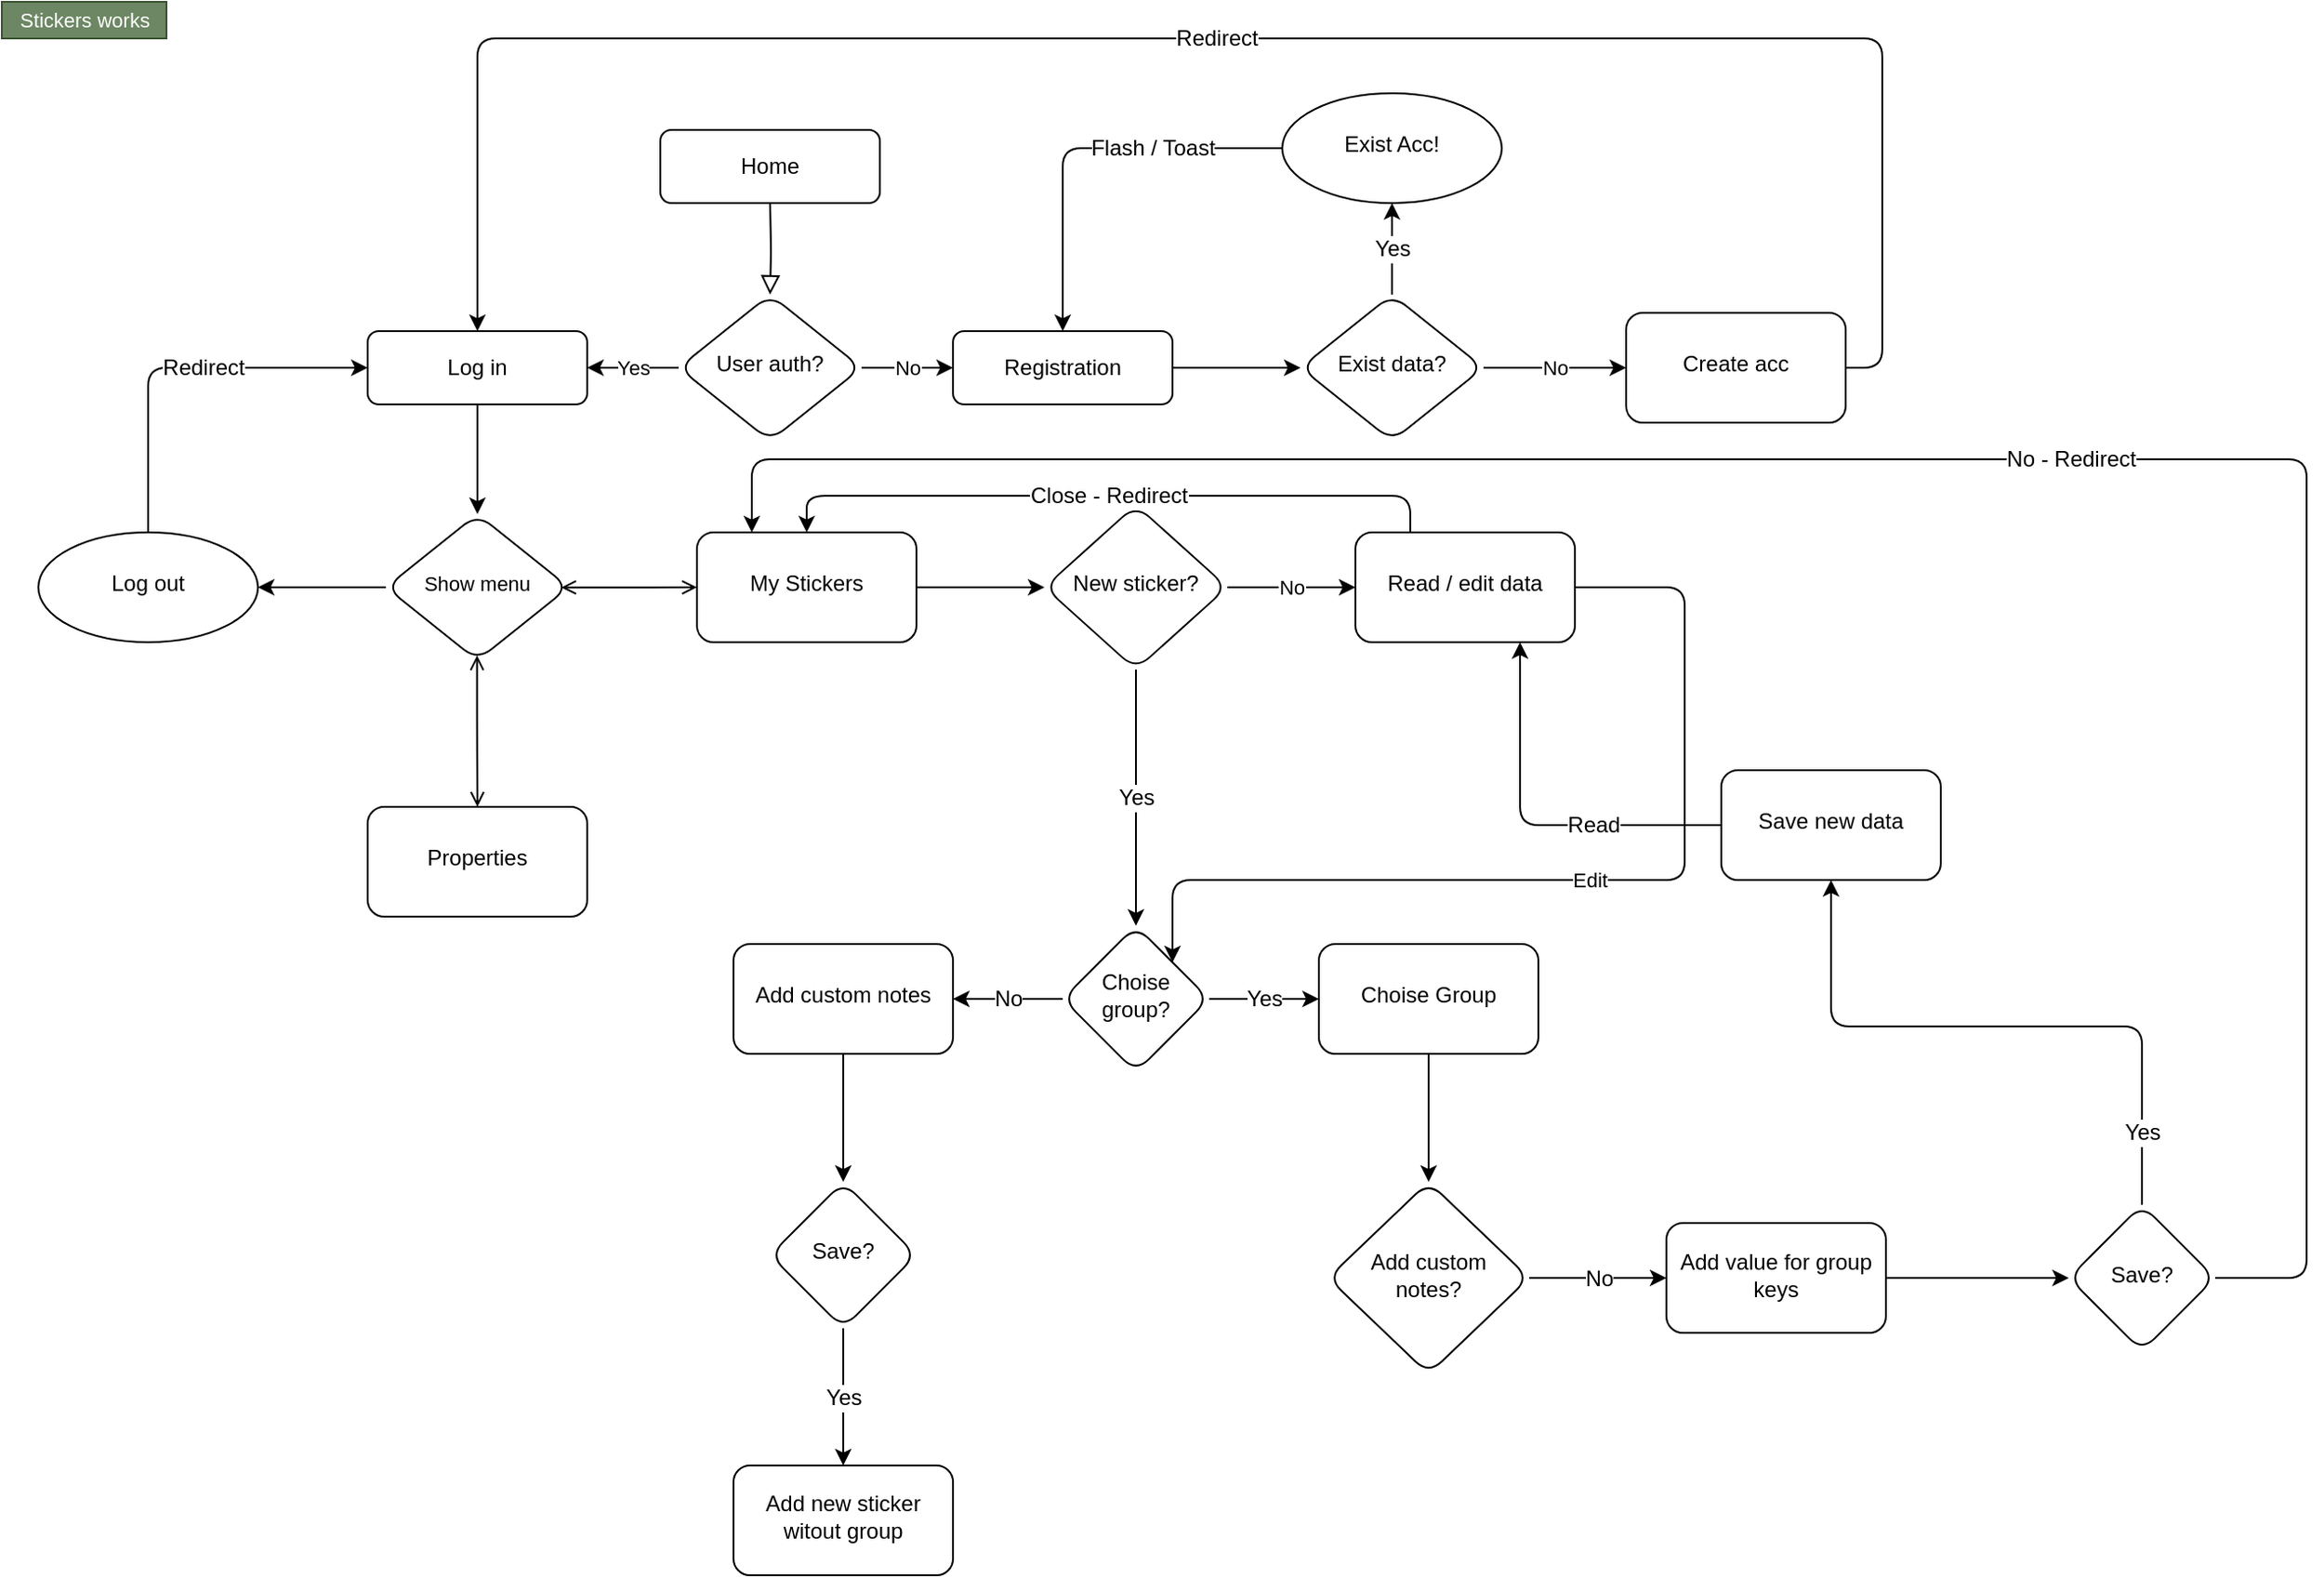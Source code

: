 <mxfile version="16.5.2" type="github" pages="2">
  <diagram id="C5RBs43oDa-KdzZeNtuy" name="Stickers works">
    <mxGraphModel dx="2340" dy="995" grid="1" gridSize="10" guides="1" tooltips="1" connect="1" arrows="1" fold="1" page="0" pageScale="1" pageWidth="827" pageHeight="1169" background="none" math="0" shadow="0">
      <root>
        <mxCell id="WIyWlLk6GJQsqaUBKTNV-0" />
        <mxCell id="WIyWlLk6GJQsqaUBKTNV-1" parent="WIyWlLk6GJQsqaUBKTNV-0" />
        <mxCell id="WIyWlLk6GJQsqaUBKTNV-2" value="" style="rounded=1;html=1;jettySize=auto;orthogonalLoop=1;fontSize=11;endArrow=block;endFill=0;endSize=8;strokeWidth=1;shadow=0;labelBackgroundColor=none;edgeStyle=orthogonalEdgeStyle;" parent="WIyWlLk6GJQsqaUBKTNV-1" target="WIyWlLk6GJQsqaUBKTNV-6" edge="1">
          <mxGeometry relative="1" as="geometry">
            <mxPoint x="420" y="110" as="sourcePoint" />
          </mxGeometry>
        </mxCell>
        <mxCell id="WIyWlLk6GJQsqaUBKTNV-3" value="Home" style="rounded=1;whiteSpace=wrap;html=1;fontSize=12;glass=0;strokeWidth=1;shadow=0;" parent="WIyWlLk6GJQsqaUBKTNV-1" vertex="1">
          <mxGeometry x="360" y="70" width="120" height="40" as="geometry" />
        </mxCell>
        <mxCell id="XIRnP4KIkjxSlbMDe-v6-107" value="No" style="edgeStyle=orthogonalEdgeStyle;rounded=1;orthogonalLoop=1;jettySize=auto;html=1;exitX=1;exitY=0.5;exitDx=0;exitDy=0;entryX=0;entryY=0.5;entryDx=0;entryDy=0;" edge="1" parent="WIyWlLk6GJQsqaUBKTNV-1" source="WIyWlLk6GJQsqaUBKTNV-6" target="WIyWlLk6GJQsqaUBKTNV-7">
          <mxGeometry relative="1" as="geometry" />
        </mxCell>
        <mxCell id="XIRnP4KIkjxSlbMDe-v6-108" value="Yes" style="edgeStyle=orthogonalEdgeStyle;rounded=1;orthogonalLoop=1;jettySize=auto;html=1;exitX=0;exitY=0.5;exitDx=0;exitDy=0;entryX=1;entryY=0.5;entryDx=0;entryDy=0;" edge="1" parent="WIyWlLk6GJQsqaUBKTNV-1" source="WIyWlLk6GJQsqaUBKTNV-6" target="WIyWlLk6GJQsqaUBKTNV-11">
          <mxGeometry relative="1" as="geometry" />
        </mxCell>
        <mxCell id="WIyWlLk6GJQsqaUBKTNV-6" value="User auth?" style="rhombus;whiteSpace=wrap;html=1;shadow=0;fontFamily=Helvetica;fontSize=12;align=center;strokeWidth=1;spacing=6;spacingTop=-4;rounded=1;" parent="WIyWlLk6GJQsqaUBKTNV-1" vertex="1">
          <mxGeometry x="370" y="160" width="100" height="80" as="geometry" />
        </mxCell>
        <mxCell id="0s3vY2IXoYLYO0bVyIjp-5" value="" style="edgeStyle=orthogonalEdgeStyle;rounded=1;orthogonalLoop=1;jettySize=auto;html=1;" parent="WIyWlLk6GJQsqaUBKTNV-1" source="WIyWlLk6GJQsqaUBKTNV-7" target="0s3vY2IXoYLYO0bVyIjp-4" edge="1">
          <mxGeometry relative="1" as="geometry" />
        </mxCell>
        <mxCell id="WIyWlLk6GJQsqaUBKTNV-7" value="Registration" style="rounded=1;whiteSpace=wrap;html=1;fontSize=12;glass=0;strokeWidth=1;shadow=0;" parent="WIyWlLk6GJQsqaUBKTNV-1" vertex="1">
          <mxGeometry x="520" y="180" width="120" height="40" as="geometry" />
        </mxCell>
        <mxCell id="0s3vY2IXoYLYO0bVyIjp-14" value="" style="edgeStyle=orthogonalEdgeStyle;rounded=1;orthogonalLoop=1;jettySize=auto;html=1;entryX=0.5;entryY=0;entryDx=0;entryDy=0;" parent="WIyWlLk6GJQsqaUBKTNV-1" source="WIyWlLk6GJQsqaUBKTNV-11" target="0s3vY2IXoYLYO0bVyIjp-17" edge="1">
          <mxGeometry relative="1" as="geometry">
            <mxPoint x="260" y="280" as="targetPoint" />
            <Array as="points">
              <mxPoint x="260" y="250" />
              <mxPoint x="260" y="250" />
            </Array>
          </mxGeometry>
        </mxCell>
        <mxCell id="WIyWlLk6GJQsqaUBKTNV-11" value="Log in" style="rounded=1;whiteSpace=wrap;html=1;fontSize=12;glass=0;strokeWidth=1;shadow=0;" parent="WIyWlLk6GJQsqaUBKTNV-1" vertex="1">
          <mxGeometry x="200" y="180" width="120" height="40" as="geometry" />
        </mxCell>
        <mxCell id="XIRnP4KIkjxSlbMDe-v6-104" value="No" style="edgeStyle=orthogonalEdgeStyle;rounded=1;orthogonalLoop=1;jettySize=auto;html=1;" edge="1" parent="WIyWlLk6GJQsqaUBKTNV-1" source="0s3vY2IXoYLYO0bVyIjp-4" target="XIRnP4KIkjxSlbMDe-v6-103">
          <mxGeometry relative="1" as="geometry" />
        </mxCell>
        <mxCell id="98nd934uPL1Uci8gpfVL-17" value="Yes" style="edgeStyle=orthogonalEdgeStyle;rounded=1;orthogonalLoop=1;jettySize=auto;html=1;fontSize=12;startArrow=none;startFill=0;endArrow=classic;endFill=1;" edge="1" parent="WIyWlLk6GJQsqaUBKTNV-1" source="0s3vY2IXoYLYO0bVyIjp-4" target="98nd934uPL1Uci8gpfVL-16">
          <mxGeometry relative="1" as="geometry" />
        </mxCell>
        <mxCell id="0s3vY2IXoYLYO0bVyIjp-4" value="Exist data?" style="rhombus;whiteSpace=wrap;html=1;shadow=0;fontFamily=Helvetica;fontSize=12;align=center;strokeWidth=1;spacing=6;spacingTop=-4;rounded=1;" parent="WIyWlLk6GJQsqaUBKTNV-1" vertex="1">
          <mxGeometry x="710" y="160" width="100" height="80" as="geometry" />
        </mxCell>
        <mxCell id="XIRnP4KIkjxSlbMDe-v6-113" value="" style="edgeStyle=orthogonalEdgeStyle;rounded=1;orthogonalLoop=1;jettySize=auto;html=1;startArrow=open;startFill=0;endArrow=open;endFill=0;exitX=0.958;exitY=0.501;exitDx=0;exitDy=0;exitPerimeter=0;" edge="1" parent="WIyWlLk6GJQsqaUBKTNV-1" source="0s3vY2IXoYLYO0bVyIjp-17" target="XIRnP4KIkjxSlbMDe-v6-112">
          <mxGeometry relative="1" as="geometry" />
        </mxCell>
        <mxCell id="XIRnP4KIkjxSlbMDe-v6-115" value="" style="edgeStyle=orthogonalEdgeStyle;rounded=1;orthogonalLoop=1;jettySize=auto;html=1;startArrow=open;startFill=0;endArrow=open;endFill=0;exitX=0.498;exitY=0.965;exitDx=0;exitDy=0;exitPerimeter=0;" edge="1" parent="WIyWlLk6GJQsqaUBKTNV-1" source="0s3vY2IXoYLYO0bVyIjp-17" target="XIRnP4KIkjxSlbMDe-v6-114">
          <mxGeometry relative="1" as="geometry" />
        </mxCell>
        <mxCell id="XIRnP4KIkjxSlbMDe-v6-117" value="" style="edgeStyle=orthogonalEdgeStyle;rounded=1;orthogonalLoop=1;jettySize=auto;html=1;" edge="1" parent="WIyWlLk6GJQsqaUBKTNV-1" source="0s3vY2IXoYLYO0bVyIjp-17" target="XIRnP4KIkjxSlbMDe-v6-116">
          <mxGeometry relative="1" as="geometry" />
        </mxCell>
        <mxCell id="0s3vY2IXoYLYO0bVyIjp-17" value="&lt;span style=&quot;font-size: 11px&quot;&gt;Show menu&lt;/span&gt;" style="rhombus;whiteSpace=wrap;html=1;shadow=0;fontFamily=Helvetica;fontSize=12;align=center;strokeWidth=1;spacing=6;spacingTop=-4;rounded=1;" parent="WIyWlLk6GJQsqaUBKTNV-1" vertex="1">
          <mxGeometry x="210" y="280" width="100" height="80" as="geometry" />
        </mxCell>
        <mxCell id="XIRnP4KIkjxSlbMDe-v6-110" value="&lt;font style=&quot;font-size: 12px&quot;&gt;Redirect&lt;/font&gt;" style="edgeStyle=orthogonalEdgeStyle;rounded=1;orthogonalLoop=1;jettySize=auto;html=1;exitX=1;exitY=0.5;exitDx=0;exitDy=0;entryX=0.5;entryY=0;entryDx=0;entryDy=0;" edge="1" parent="WIyWlLk6GJQsqaUBKTNV-1" source="XIRnP4KIkjxSlbMDe-v6-103" target="WIyWlLk6GJQsqaUBKTNV-11">
          <mxGeometry relative="1" as="geometry">
            <mxPoint x="240" y="180" as="targetPoint" />
            <Array as="points">
              <mxPoint x="1028" y="200" />
              <mxPoint x="1028" y="20" />
              <mxPoint x="260" y="20" />
            </Array>
          </mxGeometry>
        </mxCell>
        <mxCell id="XIRnP4KIkjxSlbMDe-v6-103" value="Create acc" style="whiteSpace=wrap;html=1;shadow=0;strokeWidth=1;spacing=6;spacingTop=-4;rounded=1;" vertex="1" parent="WIyWlLk6GJQsqaUBKTNV-1">
          <mxGeometry x="888" y="170" width="120" height="60" as="geometry" />
        </mxCell>
        <mxCell id="XIRnP4KIkjxSlbMDe-v6-119" value="" style="edgeStyle=orthogonalEdgeStyle;rounded=1;orthogonalLoop=1;jettySize=auto;html=1;" edge="1" parent="WIyWlLk6GJQsqaUBKTNV-1" source="XIRnP4KIkjxSlbMDe-v6-112" target="XIRnP4KIkjxSlbMDe-v6-118">
          <mxGeometry relative="1" as="geometry" />
        </mxCell>
        <mxCell id="XIRnP4KIkjxSlbMDe-v6-112" value="My Stickers" style="whiteSpace=wrap;html=1;shadow=0;strokeWidth=1;spacing=6;spacingTop=-4;rounded=1;" vertex="1" parent="WIyWlLk6GJQsqaUBKTNV-1">
          <mxGeometry x="380" y="290" width="120" height="60" as="geometry" />
        </mxCell>
        <mxCell id="XIRnP4KIkjxSlbMDe-v6-114" value="Properties" style="whiteSpace=wrap;html=1;shadow=0;strokeWidth=1;spacing=6;spacingTop=-4;rounded=1;" vertex="1" parent="WIyWlLk6GJQsqaUBKTNV-1">
          <mxGeometry x="200" y="440" width="120" height="60" as="geometry" />
        </mxCell>
        <mxCell id="98nd934uPL1Uci8gpfVL-3" value="Redirect" style="edgeStyle=orthogonalEdgeStyle;rounded=1;orthogonalLoop=1;jettySize=auto;html=1;exitX=0.5;exitY=0;exitDx=0;exitDy=0;entryX=0;entryY=0.5;entryDx=0;entryDy=0;fontSize=12;startArrow=none;startFill=0;endArrow=classic;endFill=1;" edge="1" parent="WIyWlLk6GJQsqaUBKTNV-1" source="XIRnP4KIkjxSlbMDe-v6-116" target="WIyWlLk6GJQsqaUBKTNV-11">
          <mxGeometry x="0.143" relative="1" as="geometry">
            <mxPoint as="offset" />
          </mxGeometry>
        </mxCell>
        <mxCell id="XIRnP4KIkjxSlbMDe-v6-116" value="Log out" style="ellipse;whiteSpace=wrap;html=1;shadow=0;strokeWidth=1;spacing=6;spacingTop=-4;rounded=1;" vertex="1" parent="WIyWlLk6GJQsqaUBKTNV-1">
          <mxGeometry x="20" y="290" width="120" height="60" as="geometry" />
        </mxCell>
        <mxCell id="XIRnP4KIkjxSlbMDe-v6-123" value="No" style="edgeStyle=orthogonalEdgeStyle;rounded=1;orthogonalLoop=1;jettySize=auto;html=1;fontSize=11;" edge="1" parent="WIyWlLk6GJQsqaUBKTNV-1" source="XIRnP4KIkjxSlbMDe-v6-118" target="XIRnP4KIkjxSlbMDe-v6-122">
          <mxGeometry relative="1" as="geometry" />
        </mxCell>
        <mxCell id="98nd934uPL1Uci8gpfVL-11" value="Yes" style="edgeStyle=orthogonalEdgeStyle;rounded=1;orthogonalLoop=1;jettySize=auto;html=1;fontSize=12;startArrow=none;startFill=0;endArrow=classic;endFill=1;" edge="1" parent="WIyWlLk6GJQsqaUBKTNV-1" source="XIRnP4KIkjxSlbMDe-v6-118" target="98nd934uPL1Uci8gpfVL-10">
          <mxGeometry relative="1" as="geometry" />
        </mxCell>
        <mxCell id="XIRnP4KIkjxSlbMDe-v6-118" value="&lt;font style=&quot;font-size: 12px&quot;&gt;New sticker?&lt;/font&gt;" style="rhombus;whiteSpace=wrap;html=1;shadow=0;strokeWidth=1;spacing=6;spacingTop=-4;rounded=1;" vertex="1" parent="WIyWlLk6GJQsqaUBKTNV-1">
          <mxGeometry x="570" y="275" width="100" height="90" as="geometry" />
        </mxCell>
        <mxCell id="XIRnP4KIkjxSlbMDe-v6-125" value="Edit" style="edgeStyle=orthogonalEdgeStyle;rounded=1;orthogonalLoop=1;jettySize=auto;html=1;fontSize=11;entryX=1;entryY=0;entryDx=0;entryDy=0;exitX=1;exitY=0.5;exitDx=0;exitDy=0;" edge="1" parent="WIyWlLk6GJQsqaUBKTNV-1" source="XIRnP4KIkjxSlbMDe-v6-122" target="98nd934uPL1Uci8gpfVL-10">
          <mxGeometry relative="1" as="geometry">
            <Array as="points">
              <mxPoint x="920" y="320" />
              <mxPoint x="920" y="480" />
              <mxPoint x="640" y="480" />
            </Array>
          </mxGeometry>
        </mxCell>
        <mxCell id="98nd934uPL1Uci8gpfVL-15" value="Close - Redirect" style="edgeStyle=orthogonalEdgeStyle;rounded=1;orthogonalLoop=1;jettySize=auto;html=1;exitX=0.25;exitY=0;exitDx=0;exitDy=0;entryX=0.5;entryY=0;entryDx=0;entryDy=0;fontSize=12;startArrow=none;startFill=0;endArrow=classic;endFill=1;" edge="1" parent="WIyWlLk6GJQsqaUBKTNV-1" source="XIRnP4KIkjxSlbMDe-v6-122" target="XIRnP4KIkjxSlbMDe-v6-112">
          <mxGeometry relative="1" as="geometry">
            <Array as="points">
              <mxPoint x="770" y="270" />
              <mxPoint x="440" y="270" />
            </Array>
          </mxGeometry>
        </mxCell>
        <mxCell id="XIRnP4KIkjxSlbMDe-v6-122" value="Read / edit data" style="whiteSpace=wrap;html=1;shadow=0;strokeWidth=1;spacing=6;spacingTop=-4;rounded=1;" vertex="1" parent="WIyWlLk6GJQsqaUBKTNV-1">
          <mxGeometry x="740" y="290" width="120" height="60" as="geometry" />
        </mxCell>
        <mxCell id="98nd934uPL1Uci8gpfVL-1" value="Read" style="edgeStyle=orthogonalEdgeStyle;rounded=1;orthogonalLoop=1;jettySize=auto;html=1;exitX=0;exitY=0.5;exitDx=0;exitDy=0;entryX=0.75;entryY=1;entryDx=0;entryDy=0;fontSize=12;" edge="1" parent="WIyWlLk6GJQsqaUBKTNV-1" source="XIRnP4KIkjxSlbMDe-v6-128" target="XIRnP4KIkjxSlbMDe-v6-122">
          <mxGeometry x="-0.333" relative="1" as="geometry">
            <mxPoint as="offset" />
          </mxGeometry>
        </mxCell>
        <mxCell id="XIRnP4KIkjxSlbMDe-v6-128" value="Save new data" style="whiteSpace=wrap;html=1;shadow=0;strokeWidth=1;spacing=6;spacingTop=-4;rounded=1;" vertex="1" parent="WIyWlLk6GJQsqaUBKTNV-1">
          <mxGeometry x="940" y="420" width="120" height="60" as="geometry" />
        </mxCell>
        <mxCell id="cPAFK484y0xrTvQNjb0s-0" value="Stickers works" style="text;html=1;align=center;verticalAlign=middle;resizable=0;points=[];autosize=1;strokeColor=#3A5431;fillColor=#6d8764;fontSize=11;fontColor=#ffffff;" vertex="1" parent="WIyWlLk6GJQsqaUBKTNV-1">
          <mxGeometry width="90" height="20" as="geometry" />
        </mxCell>
        <mxCell id="98nd934uPL1Uci8gpfVL-20" value="No" style="edgeStyle=orthogonalEdgeStyle;rounded=1;orthogonalLoop=1;jettySize=auto;html=1;fontSize=12;startArrow=none;startFill=0;endArrow=classic;endFill=1;" edge="1" parent="WIyWlLk6GJQsqaUBKTNV-1" source="98nd934uPL1Uci8gpfVL-10" target="98nd934uPL1Uci8gpfVL-19">
          <mxGeometry relative="1" as="geometry" />
        </mxCell>
        <mxCell id="98nd934uPL1Uci8gpfVL-27" value="Yes" style="edgeStyle=orthogonalEdgeStyle;rounded=1;orthogonalLoop=1;jettySize=auto;html=1;fontSize=12;startArrow=none;startFill=0;endArrow=classic;endFill=1;" edge="1" parent="WIyWlLk6GJQsqaUBKTNV-1" source="98nd934uPL1Uci8gpfVL-10" target="98nd934uPL1Uci8gpfVL-26">
          <mxGeometry relative="1" as="geometry" />
        </mxCell>
        <mxCell id="98nd934uPL1Uci8gpfVL-10" value="Choise group?" style="rhombus;whiteSpace=wrap;html=1;shadow=0;strokeWidth=1;spacing=6;spacingTop=-4;rounded=1;" vertex="1" parent="WIyWlLk6GJQsqaUBKTNV-1">
          <mxGeometry x="580" y="505" width="80" height="80" as="geometry" />
        </mxCell>
        <mxCell id="98nd934uPL1Uci8gpfVL-18" value="Flash / Toast" style="edgeStyle=orthogonalEdgeStyle;rounded=1;orthogonalLoop=1;jettySize=auto;html=1;exitX=0;exitY=0.5;exitDx=0;exitDy=0;entryX=0.5;entryY=0;entryDx=0;entryDy=0;fontSize=12;startArrow=none;startFill=0;endArrow=classic;endFill=1;" edge="1" parent="WIyWlLk6GJQsqaUBKTNV-1" source="98nd934uPL1Uci8gpfVL-16" target="WIyWlLk6GJQsqaUBKTNV-7">
          <mxGeometry x="-0.363" relative="1" as="geometry">
            <mxPoint x="-1" as="offset" />
          </mxGeometry>
        </mxCell>
        <mxCell id="98nd934uPL1Uci8gpfVL-16" value="&lt;span&gt;Exist Acc!&lt;/span&gt;" style="ellipse;whiteSpace=wrap;html=1;shadow=0;strokeWidth=1;spacing=6;spacingTop=-4;rounded=1;" vertex="1" parent="WIyWlLk6GJQsqaUBKTNV-1">
          <mxGeometry x="700" y="50" width="120" height="60" as="geometry" />
        </mxCell>
        <mxCell id="98nd934uPL1Uci8gpfVL-22" value="" style="edgeStyle=orthogonalEdgeStyle;rounded=1;orthogonalLoop=1;jettySize=auto;html=1;fontSize=12;startArrow=none;startFill=0;endArrow=classic;endFill=1;" edge="1" parent="WIyWlLk6GJQsqaUBKTNV-1" source="98nd934uPL1Uci8gpfVL-19" target="98nd934uPL1Uci8gpfVL-21">
          <mxGeometry relative="1" as="geometry" />
        </mxCell>
        <mxCell id="98nd934uPL1Uci8gpfVL-19" value="Add custom notes" style="whiteSpace=wrap;html=1;shadow=0;strokeWidth=1;spacing=6;spacingTop=-4;rounded=1;" vertex="1" parent="WIyWlLk6GJQsqaUBKTNV-1">
          <mxGeometry x="400" y="515" width="120" height="60" as="geometry" />
        </mxCell>
        <mxCell id="98nd934uPL1Uci8gpfVL-25" value="Yes" style="edgeStyle=orthogonalEdgeStyle;rounded=1;orthogonalLoop=1;jettySize=auto;html=1;fontSize=12;startArrow=none;startFill=0;endArrow=classic;endFill=1;" edge="1" parent="WIyWlLk6GJQsqaUBKTNV-1" source="98nd934uPL1Uci8gpfVL-21" target="98nd934uPL1Uci8gpfVL-24">
          <mxGeometry relative="1" as="geometry" />
        </mxCell>
        <mxCell id="98nd934uPL1Uci8gpfVL-21" value="Save?" style="rhombus;whiteSpace=wrap;html=1;shadow=0;strokeWidth=1;spacing=6;spacingTop=-4;rounded=1;" vertex="1" parent="WIyWlLk6GJQsqaUBKTNV-1">
          <mxGeometry x="420" y="645" width="80" height="80" as="geometry" />
        </mxCell>
        <mxCell id="98nd934uPL1Uci8gpfVL-24" value="Add new sticker witout group" style="whiteSpace=wrap;html=1;shadow=0;strokeWidth=1;spacing=6;spacingTop=-4;rounded=1;" vertex="1" parent="WIyWlLk6GJQsqaUBKTNV-1">
          <mxGeometry x="400" y="800" width="120" height="60" as="geometry" />
        </mxCell>
        <mxCell id="98nd934uPL1Uci8gpfVL-31" value="" style="edgeStyle=orthogonalEdgeStyle;rounded=1;orthogonalLoop=1;jettySize=auto;html=1;fontSize=12;startArrow=none;startFill=0;endArrow=classic;endFill=1;" edge="1" parent="WIyWlLk6GJQsqaUBKTNV-1" source="98nd934uPL1Uci8gpfVL-26" target="98nd934uPL1Uci8gpfVL-30">
          <mxGeometry relative="1" as="geometry" />
        </mxCell>
        <mxCell id="98nd934uPL1Uci8gpfVL-26" value="Choise Group" style="whiteSpace=wrap;html=1;shadow=0;strokeWidth=1;spacing=6;spacingTop=-4;rounded=1;" vertex="1" parent="WIyWlLk6GJQsqaUBKTNV-1">
          <mxGeometry x="720" y="515" width="120" height="60" as="geometry" />
        </mxCell>
        <mxCell id="98nd934uPL1Uci8gpfVL-33" value="No" style="edgeStyle=orthogonalEdgeStyle;rounded=1;orthogonalLoop=1;jettySize=auto;html=1;fontSize=12;startArrow=none;startFill=0;endArrow=classic;endFill=1;" edge="1" parent="WIyWlLk6GJQsqaUBKTNV-1" source="98nd934uPL1Uci8gpfVL-30" target="98nd934uPL1Uci8gpfVL-32">
          <mxGeometry relative="1" as="geometry" />
        </mxCell>
        <mxCell id="98nd934uPL1Uci8gpfVL-30" value="Add custom notes?" style="rhombus;whiteSpace=wrap;html=1;shadow=0;strokeWidth=1;spacing=6;spacingTop=-4;rounded=1;" vertex="1" parent="WIyWlLk6GJQsqaUBKTNV-1">
          <mxGeometry x="725" y="645" width="110" height="105" as="geometry" />
        </mxCell>
        <mxCell id="98nd934uPL1Uci8gpfVL-35" value="" style="edgeStyle=orthogonalEdgeStyle;rounded=1;orthogonalLoop=1;jettySize=auto;html=1;fontSize=12;startArrow=none;startFill=0;endArrow=classic;endFill=1;" edge="1" parent="WIyWlLk6GJQsqaUBKTNV-1" source="98nd934uPL1Uci8gpfVL-32" target="98nd934uPL1Uci8gpfVL-34">
          <mxGeometry relative="1" as="geometry" />
        </mxCell>
        <mxCell id="98nd934uPL1Uci8gpfVL-32" value="Add value for group keys" style="whiteSpace=wrap;html=1;shadow=0;strokeWidth=1;spacing=6;spacingTop=-4;rounded=1;" vertex="1" parent="WIyWlLk6GJQsqaUBKTNV-1">
          <mxGeometry x="910" y="667.5" width="120" height="60" as="geometry" />
        </mxCell>
        <mxCell id="98nd934uPL1Uci8gpfVL-36" value="Yes" style="edgeStyle=orthogonalEdgeStyle;rounded=1;orthogonalLoop=1;jettySize=auto;html=1;exitX=0.5;exitY=0;exitDx=0;exitDy=0;entryX=0.5;entryY=1;entryDx=0;entryDy=0;fontSize=12;startArrow=none;startFill=0;endArrow=classic;endFill=1;" edge="1" parent="WIyWlLk6GJQsqaUBKTNV-1" source="98nd934uPL1Uci8gpfVL-34" target="XIRnP4KIkjxSlbMDe-v6-128">
          <mxGeometry x="-0.771" relative="1" as="geometry">
            <Array as="points">
              <mxPoint x="1170" y="560" />
              <mxPoint x="1000" y="560" />
            </Array>
            <mxPoint as="offset" />
          </mxGeometry>
        </mxCell>
        <mxCell id="98nd934uPL1Uci8gpfVL-37" value="No - Redirect" style="edgeStyle=orthogonalEdgeStyle;rounded=1;orthogonalLoop=1;jettySize=auto;html=1;exitX=1;exitY=0.5;exitDx=0;exitDy=0;entryX=0.25;entryY=0;entryDx=0;entryDy=0;fontSize=12;startArrow=none;startFill=0;endArrow=classic;endFill=1;" edge="1" parent="WIyWlLk6GJQsqaUBKTNV-1" source="98nd934uPL1Uci8gpfVL-34" target="XIRnP4KIkjxSlbMDe-v6-112">
          <mxGeometry x="-0.096" relative="1" as="geometry">
            <Array as="points">
              <mxPoint x="1260" y="697" />
              <mxPoint x="1260" y="250" />
              <mxPoint x="410" y="250" />
            </Array>
            <mxPoint as="offset" />
          </mxGeometry>
        </mxCell>
        <mxCell id="98nd934uPL1Uci8gpfVL-34" value="Save?" style="rhombus;whiteSpace=wrap;html=1;shadow=0;strokeWidth=1;spacing=6;spacingTop=-4;rounded=1;" vertex="1" parent="WIyWlLk6GJQsqaUBKTNV-1">
          <mxGeometry x="1130" y="657.5" width="80" height="80" as="geometry" />
        </mxCell>
      </root>
    </mxGraphModel>
  </diagram>
  <diagram id="uRzU7flRuuqk0dEhSkKG" name="Database details">
    <mxGraphModel dx="218" dy="796" grid="1" gridSize="10" guides="1" tooltips="1" connect="1" arrows="1" fold="1" page="1" pageScale="1" pageWidth="827" pageHeight="1169" math="0" shadow="0">
      <root>
        <mxCell id="zhI0IFdriHLYZrskyVZN-0" />
        <mxCell id="zhI0IFdriHLYZrskyVZN-1" parent="zhI0IFdriHLYZrskyVZN-0" />
        <mxCell id="bBvAXZB1OkNVMyHjyme--0" style="edgeStyle=orthogonalEdgeStyle;rounded=1;orthogonalLoop=1;jettySize=auto;html=1;exitX=1;exitY=0.5;exitDx=0;exitDy=0;entryX=0;entryY=0.5;entryDx=0;entryDy=0;" edge="1" parent="zhI0IFdriHLYZrskyVZN-1" source="bBvAXZB1OkNVMyHjyme--3" target="bBvAXZB1OkNVMyHjyme--46">
          <mxGeometry relative="1" as="geometry">
            <Array as="points">
              <mxPoint x="1920" y="405" />
              <mxPoint x="1920" y="275" />
            </Array>
          </mxGeometry>
        </mxCell>
        <mxCell id="bBvAXZB1OkNVMyHjyme--1" style="edgeStyle=orthogonalEdgeStyle;rounded=1;orthogonalLoop=1;jettySize=auto;html=1;exitX=0.5;exitY=0;exitDx=0;exitDy=0;entryX=0;entryY=0;entryDx=0;entryDy=0;" edge="1" parent="zhI0IFdriHLYZrskyVZN-1" source="bBvAXZB1OkNVMyHjyme--2" target="bBvAXZB1OkNVMyHjyme--57">
          <mxGeometry relative="1" as="geometry">
            <Array as="points">
              <mxPoint x="1760" y="80" />
            </Array>
          </mxGeometry>
        </mxCell>
        <object label="User model" password="string" email="string" username="string" date="date" sysname="string" admin="bool" resetToken="string" resetTokenExp="Date" id="bBvAXZB1OkNVMyHjyme--2">
          <mxCell style="shape=table;startSize=70;container=1;collapsible=1;childLayout=tableLayout;fixedRows=1;rowLines=0;fontStyle=1;align=center;resizeLast=1;fillColor=#0050ef;fontColor=#ffffff;strokeColor=#001DBC;gradientColor=none;swimlaneFillColor=default;rounded=1;" vertex="1" parent="zhI0IFdriHLYZrskyVZN-1">
            <mxGeometry x="1680" y="320" width="160" height="340" as="geometry">
              <mxRectangle x="1680" y="40" width="100" height="30" as="alternateBounds" />
            </mxGeometry>
          </mxCell>
        </object>
        <mxCell id="bBvAXZB1OkNVMyHjyme--3" value="" style="shape=tableRow;horizontal=0;startSize=0;swimlaneHead=0;swimlaneBody=0;fillColor=none;collapsible=0;dropTarget=0;points=[[0,0.5],[1,0.5]];portConstraint=eastwest;top=0;left=0;right=0;bottom=1;rounded=1;" vertex="1" parent="bBvAXZB1OkNVMyHjyme--2">
          <mxGeometry y="70" width="160" height="30" as="geometry" />
        </mxCell>
        <mxCell id="bBvAXZB1OkNVMyHjyme--4" value="_id" style="shape=partialRectangle;connectable=0;fillColor=none;top=0;left=0;bottom=0;right=0;fontStyle=1;overflow=hidden;rounded=1;" vertex="1" parent="bBvAXZB1OkNVMyHjyme--3">
          <mxGeometry width="30" height="30" as="geometry">
            <mxRectangle width="30" height="30" as="alternateBounds" />
          </mxGeometry>
        </mxCell>
        <mxCell id="bBvAXZB1OkNVMyHjyme--5" value="UniqueID" style="shape=partialRectangle;connectable=0;fillColor=none;top=0;left=0;bottom=0;right=0;align=left;spacingLeft=6;fontStyle=5;overflow=hidden;rounded=1;" vertex="1" parent="bBvAXZB1OkNVMyHjyme--3">
          <mxGeometry x="30" width="130" height="30" as="geometry">
            <mxRectangle width="130" height="30" as="alternateBounds" />
          </mxGeometry>
        </mxCell>
        <mxCell id="bBvAXZB1OkNVMyHjyme--6" value="" style="shape=tableRow;horizontal=0;startSize=0;swimlaneHead=0;swimlaneBody=0;fillColor=none;collapsible=0;dropTarget=0;points=[[0,0.5],[1,0.5]];portConstraint=eastwest;top=0;left=0;right=0;bottom=0;rounded=1;" vertex="1" parent="bBvAXZB1OkNVMyHjyme--2">
          <mxGeometry y="100" width="160" height="30" as="geometry" />
        </mxCell>
        <mxCell id="bBvAXZB1OkNVMyHjyme--7" value="" style="shape=partialRectangle;connectable=0;fillColor=none;top=0;left=0;bottom=0;right=0;editable=1;overflow=hidden;rounded=1;" vertex="1" parent="bBvAXZB1OkNVMyHjyme--6">
          <mxGeometry width="30" height="30" as="geometry">
            <mxRectangle width="30" height="30" as="alternateBounds" />
          </mxGeometry>
        </mxCell>
        <mxCell id="bBvAXZB1OkNVMyHjyme--8" value="username" style="shape=partialRectangle;connectable=0;fillColor=none;top=0;left=0;bottom=0;right=0;align=left;spacingLeft=6;overflow=hidden;rounded=1;" vertex="1" parent="bBvAXZB1OkNVMyHjyme--6">
          <mxGeometry x="30" width="130" height="30" as="geometry">
            <mxRectangle width="130" height="30" as="alternateBounds" />
          </mxGeometry>
        </mxCell>
        <mxCell id="bBvAXZB1OkNVMyHjyme--9" value="" style="shape=tableRow;horizontal=0;startSize=0;swimlaneHead=0;swimlaneBody=0;fillColor=none;collapsible=0;dropTarget=0;points=[[0,0.5],[1,0.5]];portConstraint=eastwest;top=0;left=0;right=0;bottom=0;rounded=1;" vertex="1" parent="bBvAXZB1OkNVMyHjyme--2">
          <mxGeometry y="130" width="160" height="30" as="geometry" />
        </mxCell>
        <mxCell id="bBvAXZB1OkNVMyHjyme--10" value="" style="shape=partialRectangle;connectable=0;fillColor=none;top=0;left=0;bottom=0;right=0;editable=1;overflow=hidden;rounded=1;" vertex="1" parent="bBvAXZB1OkNVMyHjyme--9">
          <mxGeometry width="30" height="30" as="geometry">
            <mxRectangle width="30" height="30" as="alternateBounds" />
          </mxGeometry>
        </mxCell>
        <mxCell id="bBvAXZB1OkNVMyHjyme--11" value="email" style="shape=partialRectangle;connectable=0;fillColor=none;top=0;left=0;bottom=0;right=0;align=left;spacingLeft=6;overflow=hidden;rounded=1;" vertex="1" parent="bBvAXZB1OkNVMyHjyme--9">
          <mxGeometry x="30" width="130" height="30" as="geometry">
            <mxRectangle width="130" height="30" as="alternateBounds" />
          </mxGeometry>
        </mxCell>
        <mxCell id="bBvAXZB1OkNVMyHjyme--12" value="" style="shape=tableRow;horizontal=0;startSize=0;swimlaneHead=0;swimlaneBody=0;fillColor=none;collapsible=0;dropTarget=0;points=[[0,0.5],[1,0.5]];portConstraint=eastwest;top=0;left=0;right=0;bottom=0;rounded=1;" vertex="1" parent="bBvAXZB1OkNVMyHjyme--2">
          <mxGeometry y="160" width="160" height="30" as="geometry" />
        </mxCell>
        <mxCell id="bBvAXZB1OkNVMyHjyme--13" value="" style="shape=partialRectangle;connectable=0;fillColor=none;top=0;left=0;bottom=0;right=0;editable=1;overflow=hidden;rounded=1;" vertex="1" parent="bBvAXZB1OkNVMyHjyme--12">
          <mxGeometry width="30" height="30" as="geometry">
            <mxRectangle width="30" height="30" as="alternateBounds" />
          </mxGeometry>
        </mxCell>
        <mxCell id="bBvAXZB1OkNVMyHjyme--14" value="password" style="shape=partialRectangle;connectable=0;fillColor=none;top=0;left=0;bottom=0;right=0;align=left;spacingLeft=6;overflow=hidden;rounded=1;" vertex="1" parent="bBvAXZB1OkNVMyHjyme--12">
          <mxGeometry x="30" width="130" height="30" as="geometry">
            <mxRectangle width="130" height="30" as="alternateBounds" />
          </mxGeometry>
        </mxCell>
        <mxCell id="bBvAXZB1OkNVMyHjyme--15" value="" style="shape=tableRow;horizontal=0;startSize=0;swimlaneHead=0;swimlaneBody=0;fillColor=none;collapsible=0;dropTarget=0;points=[[0,0.5],[1,0.5]];portConstraint=eastwest;top=0;left=0;right=0;bottom=0;rounded=1;" vertex="1" parent="bBvAXZB1OkNVMyHjyme--2">
          <mxGeometry y="190" width="160" height="30" as="geometry" />
        </mxCell>
        <mxCell id="bBvAXZB1OkNVMyHjyme--16" value="" style="shape=partialRectangle;connectable=0;fillColor=none;top=0;left=0;bottom=0;right=0;editable=1;overflow=hidden;rounded=1;" vertex="1" parent="bBvAXZB1OkNVMyHjyme--15">
          <mxGeometry width="30" height="30" as="geometry">
            <mxRectangle width="30" height="30" as="alternateBounds" />
          </mxGeometry>
        </mxCell>
        <mxCell id="bBvAXZB1OkNVMyHjyme--17" value="admin" style="shape=partialRectangle;connectable=0;fillColor=none;top=0;left=0;bottom=0;right=0;align=left;spacingLeft=6;overflow=hidden;rounded=1;" vertex="1" parent="bBvAXZB1OkNVMyHjyme--15">
          <mxGeometry x="30" width="130" height="30" as="geometry">
            <mxRectangle width="130" height="30" as="alternateBounds" />
          </mxGeometry>
        </mxCell>
        <mxCell id="bBvAXZB1OkNVMyHjyme--18" value="" style="shape=tableRow;horizontal=0;startSize=0;swimlaneHead=0;swimlaneBody=0;fillColor=none;collapsible=0;dropTarget=0;points=[[0,0.5],[1,0.5]];portConstraint=eastwest;top=0;left=0;right=0;bottom=0;rounded=1;" vertex="1" parent="bBvAXZB1OkNVMyHjyme--2">
          <mxGeometry y="220" width="160" height="30" as="geometry" />
        </mxCell>
        <mxCell id="bBvAXZB1OkNVMyHjyme--19" value="" style="shape=partialRectangle;connectable=0;fillColor=none;top=0;left=0;bottom=0;right=0;editable=1;overflow=hidden;rounded=1;" vertex="1" parent="bBvAXZB1OkNVMyHjyme--18">
          <mxGeometry width="30" height="30" as="geometry">
            <mxRectangle width="30" height="30" as="alternateBounds" />
          </mxGeometry>
        </mxCell>
        <mxCell id="bBvAXZB1OkNVMyHjyme--20" value="sysname" style="shape=partialRectangle;connectable=0;fillColor=none;top=0;left=0;bottom=0;right=0;align=left;spacingLeft=6;overflow=hidden;rounded=1;" vertex="1" parent="bBvAXZB1OkNVMyHjyme--18">
          <mxGeometry x="30" width="130" height="30" as="geometry">
            <mxRectangle width="130" height="30" as="alternateBounds" />
          </mxGeometry>
        </mxCell>
        <mxCell id="bBvAXZB1OkNVMyHjyme--21" value="" style="shape=tableRow;horizontal=0;startSize=0;swimlaneHead=0;swimlaneBody=0;fillColor=none;collapsible=0;dropTarget=0;points=[[0,0.5],[1,0.5]];portConstraint=eastwest;top=0;left=0;right=0;bottom=0;rounded=1;" vertex="1" parent="bBvAXZB1OkNVMyHjyme--2">
          <mxGeometry y="250" width="160" height="30" as="geometry" />
        </mxCell>
        <mxCell id="bBvAXZB1OkNVMyHjyme--22" value="" style="shape=partialRectangle;connectable=0;fillColor=none;top=0;left=0;bottom=0;right=0;editable=1;overflow=hidden;rounded=1;" vertex="1" parent="bBvAXZB1OkNVMyHjyme--21">
          <mxGeometry width="30" height="30" as="geometry">
            <mxRectangle width="30" height="30" as="alternateBounds" />
          </mxGeometry>
        </mxCell>
        <mxCell id="bBvAXZB1OkNVMyHjyme--23" value="date" style="shape=partialRectangle;connectable=0;fillColor=none;top=0;left=0;bottom=0;right=0;align=left;spacingLeft=6;overflow=hidden;rounded=1;" vertex="1" parent="bBvAXZB1OkNVMyHjyme--21">
          <mxGeometry x="30" width="130" height="30" as="geometry">
            <mxRectangle width="130" height="30" as="alternateBounds" />
          </mxGeometry>
        </mxCell>
        <mxCell id="bBvAXZB1OkNVMyHjyme--24" value="" style="shape=tableRow;horizontal=0;startSize=0;swimlaneHead=0;swimlaneBody=0;fillColor=none;collapsible=0;dropTarget=0;points=[[0,0.5],[1,0.5]];portConstraint=eastwest;top=0;left=0;right=0;bottom=0;rounded=1;" vertex="1" parent="bBvAXZB1OkNVMyHjyme--2">
          <mxGeometry y="280" width="160" height="30" as="geometry" />
        </mxCell>
        <mxCell id="bBvAXZB1OkNVMyHjyme--25" value="" style="shape=partialRectangle;connectable=0;fillColor=none;top=0;left=0;bottom=0;right=0;editable=1;overflow=hidden;rounded=1;" vertex="1" parent="bBvAXZB1OkNVMyHjyme--24">
          <mxGeometry width="30" height="30" as="geometry">
            <mxRectangle width="30" height="30" as="alternateBounds" />
          </mxGeometry>
        </mxCell>
        <mxCell id="bBvAXZB1OkNVMyHjyme--26" value="resetToken" style="shape=partialRectangle;connectable=0;fillColor=none;top=0;left=0;bottom=0;right=0;align=left;spacingLeft=6;overflow=hidden;rounded=1;" vertex="1" parent="bBvAXZB1OkNVMyHjyme--24">
          <mxGeometry x="30" width="130" height="30" as="geometry">
            <mxRectangle width="130" height="30" as="alternateBounds" />
          </mxGeometry>
        </mxCell>
        <mxCell id="bBvAXZB1OkNVMyHjyme--27" value="" style="shape=tableRow;horizontal=0;startSize=0;swimlaneHead=0;swimlaneBody=0;fillColor=none;collapsible=0;dropTarget=0;points=[[0,0.5],[1,0.5]];portConstraint=eastwest;top=0;left=0;right=0;bottom=0;rounded=1;" vertex="1" parent="bBvAXZB1OkNVMyHjyme--2">
          <mxGeometry y="310" width="160" height="30" as="geometry" />
        </mxCell>
        <mxCell id="bBvAXZB1OkNVMyHjyme--28" value="" style="shape=partialRectangle;connectable=0;fillColor=none;top=0;left=0;bottom=0;right=0;editable=1;overflow=hidden;rounded=1;" vertex="1" parent="bBvAXZB1OkNVMyHjyme--27">
          <mxGeometry width="30" height="30" as="geometry">
            <mxRectangle width="30" height="30" as="alternateBounds" />
          </mxGeometry>
        </mxCell>
        <mxCell id="bBvAXZB1OkNVMyHjyme--29" value="resetTokenExp" style="shape=partialRectangle;connectable=0;fillColor=none;top=0;left=0;bottom=0;right=0;align=left;spacingLeft=6;overflow=hidden;rounded=1;" vertex="1" parent="bBvAXZB1OkNVMyHjyme--27">
          <mxGeometry x="30" width="130" height="30" as="geometry">
            <mxRectangle width="130" height="30" as="alternateBounds" />
          </mxGeometry>
        </mxCell>
        <object label="Sticker model" id="bBvAXZB1OkNVMyHjyme--30">
          <mxCell style="shape=table;startSize=30;container=1;collapsible=1;childLayout=tableLayout;fixedRows=1;rowLines=0;fontStyle=1;align=center;resizeLast=1;swimlaneFillColor=default;fillColor=#f0a30a;strokeColor=#BD7000;fontColor=#000000;rounded=1;" vertex="1" parent="zhI0IFdriHLYZrskyVZN-1">
            <mxGeometry x="2280" y="80" width="160" height="210" as="geometry">
              <mxRectangle x="2080" y="80" width="100" height="30" as="alternateBounds" />
            </mxGeometry>
          </mxCell>
        </object>
        <mxCell id="bBvAXZB1OkNVMyHjyme--31" value="" style="shape=tableRow;horizontal=0;startSize=0;swimlaneHead=0;swimlaneBody=0;fillColor=none;collapsible=0;dropTarget=0;points=[[0,0.5],[1,0.5]];portConstraint=eastwest;top=0;left=0;right=0;bottom=1;rounded=1;" vertex="1" parent="bBvAXZB1OkNVMyHjyme--30">
          <mxGeometry y="30" width="160" height="30" as="geometry" />
        </mxCell>
        <mxCell id="bBvAXZB1OkNVMyHjyme--32" value="_id" style="shape=partialRectangle;connectable=0;fillColor=none;top=0;left=0;bottom=0;right=0;fontStyle=1;overflow=hidden;rounded=1;" vertex="1" parent="bBvAXZB1OkNVMyHjyme--31">
          <mxGeometry width="30" height="30" as="geometry">
            <mxRectangle width="30" height="30" as="alternateBounds" />
          </mxGeometry>
        </mxCell>
        <mxCell id="bBvAXZB1OkNVMyHjyme--33" value="UniqueID" style="shape=partialRectangle;connectable=0;fillColor=none;top=0;left=0;bottom=0;right=0;align=left;spacingLeft=6;fontStyle=5;overflow=hidden;rounded=1;" vertex="1" parent="bBvAXZB1OkNVMyHjyme--31">
          <mxGeometry x="30" width="130" height="30" as="geometry">
            <mxRectangle width="130" height="30" as="alternateBounds" />
          </mxGeometry>
        </mxCell>
        <mxCell id="bBvAXZB1OkNVMyHjyme--34" value="" style="shape=tableRow;horizontal=0;startSize=0;swimlaneHead=0;swimlaneBody=0;fillColor=none;collapsible=0;dropTarget=0;points=[[0,0.5],[1,0.5]];portConstraint=eastwest;top=0;left=0;right=0;bottom=0;rounded=1;" vertex="1" parent="bBvAXZB1OkNVMyHjyme--30">
          <mxGeometry y="60" width="160" height="30" as="geometry" />
        </mxCell>
        <mxCell id="bBvAXZB1OkNVMyHjyme--35" value="" style="shape=partialRectangle;connectable=0;fillColor=none;top=0;left=0;bottom=0;right=0;editable=1;overflow=hidden;rounded=1;" vertex="1" parent="bBvAXZB1OkNVMyHjyme--34">
          <mxGeometry width="30" height="30" as="geometry">
            <mxRectangle width="30" height="30" as="alternateBounds" />
          </mxGeometry>
        </mxCell>
        <mxCell id="bBvAXZB1OkNVMyHjyme--36" value="Group" style="shape=partialRectangle;connectable=0;fillColor=none;top=0;left=0;bottom=0;right=0;align=left;spacingLeft=6;overflow=hidden;rounded=1;" vertex="1" parent="bBvAXZB1OkNVMyHjyme--34">
          <mxGeometry x="30" width="130" height="30" as="geometry">
            <mxRectangle width="130" height="30" as="alternateBounds" />
          </mxGeometry>
        </mxCell>
        <mxCell id="bBvAXZB1OkNVMyHjyme--37" value="" style="shape=tableRow;horizontal=0;startSize=0;swimlaneHead=0;swimlaneBody=0;fillColor=none;collapsible=0;dropTarget=0;points=[[0,0.5],[1,0.5]];portConstraint=eastwest;top=0;left=0;right=0;bottom=0;rounded=1;" vertex="1" parent="bBvAXZB1OkNVMyHjyme--30">
          <mxGeometry y="90" width="160" height="30" as="geometry" />
        </mxCell>
        <mxCell id="bBvAXZB1OkNVMyHjyme--38" value="" style="shape=partialRectangle;connectable=0;fillColor=none;top=0;left=0;bottom=0;right=0;editable=1;overflow=hidden;rounded=1;" vertex="1" parent="bBvAXZB1OkNVMyHjyme--37">
          <mxGeometry width="30" height="30" as="geometry">
            <mxRectangle width="30" height="30" as="alternateBounds" />
          </mxGeometry>
        </mxCell>
        <mxCell id="bBvAXZB1OkNVMyHjyme--39" value="notes" style="shape=partialRectangle;connectable=0;fillColor=none;top=0;left=0;bottom=0;right=0;align=left;spacingLeft=6;overflow=hidden;rounded=1;" vertex="1" parent="bBvAXZB1OkNVMyHjyme--37">
          <mxGeometry x="30" width="130" height="30" as="geometry">
            <mxRectangle width="130" height="30" as="alternateBounds" />
          </mxGeometry>
        </mxCell>
        <mxCell id="bBvAXZB1OkNVMyHjyme--40" value="" style="shape=tableRow;horizontal=0;startSize=0;swimlaneHead=0;swimlaneBody=0;fillColor=none;collapsible=0;dropTarget=0;points=[[0,0.5],[1,0.5]];portConstraint=eastwest;top=0;left=0;right=0;bottom=0;rounded=1;" vertex="1" parent="bBvAXZB1OkNVMyHjyme--30">
          <mxGeometry y="120" width="160" height="30" as="geometry" />
        </mxCell>
        <mxCell id="bBvAXZB1OkNVMyHjyme--41" value="" style="shape=partialRectangle;connectable=0;fillColor=none;top=0;left=0;bottom=0;right=0;editable=1;overflow=hidden;rounded=1;" vertex="1" parent="bBvAXZB1OkNVMyHjyme--40">
          <mxGeometry width="30" height="30" as="geometry">
            <mxRectangle width="30" height="30" as="alternateBounds" />
          </mxGeometry>
        </mxCell>
        <mxCell id="bBvAXZB1OkNVMyHjyme--42" value="created At (date)" style="shape=partialRectangle;connectable=0;fillColor=none;top=0;left=0;bottom=0;right=0;align=left;spacingLeft=6;overflow=hidden;rounded=1;" vertex="1" parent="bBvAXZB1OkNVMyHjyme--40">
          <mxGeometry x="30" width="130" height="30" as="geometry">
            <mxRectangle width="130" height="30" as="alternateBounds" />
          </mxGeometry>
        </mxCell>
        <mxCell id="bBvAXZB1OkNVMyHjyme--43" value="" style="shape=tableRow;horizontal=0;startSize=0;swimlaneHead=0;swimlaneBody=0;fillColor=none;collapsible=0;dropTarget=0;points=[[0,0.5],[1,0.5]];portConstraint=eastwest;top=0;left=0;right=0;bottom=0;rounded=1;" vertex="1" parent="bBvAXZB1OkNVMyHjyme--30">
          <mxGeometry y="150" width="160" height="30" as="geometry" />
        </mxCell>
        <mxCell id="bBvAXZB1OkNVMyHjyme--44" value="" style="shape=partialRectangle;connectable=0;fillColor=none;top=0;left=0;bottom=0;right=0;editable=1;overflow=hidden;rounded=1;" vertex="1" parent="bBvAXZB1OkNVMyHjyme--43">
          <mxGeometry width="30" height="30" as="geometry">
            <mxRectangle width="30" height="30" as="alternateBounds" />
          </mxGeometry>
        </mxCell>
        <mxCell id="bBvAXZB1OkNVMyHjyme--45" value="weight" style="shape=partialRectangle;connectable=0;fillColor=none;top=0;left=0;bottom=0;right=0;align=left;spacingLeft=6;overflow=hidden;rounded=1;" vertex="1" parent="bBvAXZB1OkNVMyHjyme--43">
          <mxGeometry x="30" width="130" height="30" as="geometry">
            <mxRectangle width="130" height="30" as="alternateBounds" />
          </mxGeometry>
        </mxCell>
        <mxCell id="bBvAXZB1OkNVMyHjyme--46" value="" style="shape=tableRow;horizontal=0;startSize=0;swimlaneHead=0;swimlaneBody=0;fillColor=none;collapsible=0;dropTarget=0;points=[[0,0.5],[1,0.5]];portConstraint=eastwest;top=0;left=0;right=0;bottom=0;rounded=1;" vertex="1" parent="bBvAXZB1OkNVMyHjyme--30">
          <mxGeometry y="180" width="160" height="30" as="geometry" />
        </mxCell>
        <mxCell id="bBvAXZB1OkNVMyHjyme--47" value="" style="shape=partialRectangle;connectable=0;fillColor=none;top=0;left=0;bottom=0;right=0;editable=1;overflow=hidden;rounded=1;" vertex="1" parent="bBvAXZB1OkNVMyHjyme--46">
          <mxGeometry width="30" height="30" as="geometry">
            <mxRectangle width="30" height="30" as="alternateBounds" />
          </mxGeometry>
        </mxCell>
        <mxCell id="bBvAXZB1OkNVMyHjyme--48" value="author id" style="shape=partialRectangle;connectable=0;fillColor=none;top=0;left=0;bottom=0;right=0;align=left;spacingLeft=6;overflow=hidden;rounded=1;" vertex="1" parent="bBvAXZB1OkNVMyHjyme--46">
          <mxGeometry x="30" width="130" height="30" as="geometry">
            <mxRectangle width="130" height="30" as="alternateBounds" />
          </mxGeometry>
        </mxCell>
        <mxCell id="bBvAXZB1OkNVMyHjyme--49" value="Database details" style="text;html=1;align=center;verticalAlign=middle;resizable=0;points=[];autosize=1;strokeColor=#6F0000;fillColor=#a20025;fontColor=#ffffff;rounded=1;" vertex="1" parent="zhI0IFdriHLYZrskyVZN-1">
          <mxGeometry x="1654" width="100" height="20" as="geometry" />
        </mxCell>
        <object label="Properties model" id="bBvAXZB1OkNVMyHjyme--50">
          <mxCell style="shape=table;startSize=40;container=1;collapsible=1;childLayout=tableLayout;fixedRows=1;rowLines=0;fontStyle=1;align=center;resizeLast=1;swimlaneFillColor=default;fillColor=#a0522d;fontColor=#ffffff;strokeColor=#6D1F00;rounded=1;" vertex="1" parent="zhI0IFdriHLYZrskyVZN-1">
            <mxGeometry x="2000" y="310" width="160" height="100" as="geometry">
              <mxRectangle x="2080" y="280" width="100" height="30" as="alternateBounds" />
            </mxGeometry>
          </mxCell>
        </object>
        <mxCell id="bBvAXZB1OkNVMyHjyme--51" value="" style="shape=tableRow;horizontal=0;startSize=0;swimlaneHead=0;swimlaneBody=0;fillColor=none;collapsible=0;dropTarget=0;points=[[0,0.5],[1,0.5]];portConstraint=eastwest;top=0;left=0;right=0;bottom=1;rounded=1;" vertex="1" parent="bBvAXZB1OkNVMyHjyme--50">
          <mxGeometry y="40" width="160" height="30" as="geometry" />
        </mxCell>
        <mxCell id="bBvAXZB1OkNVMyHjyme--52" value="_id" style="shape=partialRectangle;connectable=0;fillColor=none;top=0;left=0;bottom=0;right=0;fontStyle=1;overflow=hidden;rounded=1;" vertex="1" parent="bBvAXZB1OkNVMyHjyme--51">
          <mxGeometry width="30" height="30" as="geometry">
            <mxRectangle width="30" height="30" as="alternateBounds" />
          </mxGeometry>
        </mxCell>
        <mxCell id="bBvAXZB1OkNVMyHjyme--53" value="UniqueID" style="shape=partialRectangle;connectable=0;fillColor=none;top=0;left=0;bottom=0;right=0;align=left;spacingLeft=6;fontStyle=5;overflow=hidden;rounded=1;" vertex="1" parent="bBvAXZB1OkNVMyHjyme--51">
          <mxGeometry x="30" width="130" height="30" as="geometry">
            <mxRectangle width="130" height="30" as="alternateBounds" />
          </mxGeometry>
        </mxCell>
        <mxCell id="bBvAXZB1OkNVMyHjyme--54" value="" style="shape=tableRow;horizontal=0;startSize=0;swimlaneHead=0;swimlaneBody=0;fillColor=none;collapsible=0;dropTarget=0;points=[[0,0.5],[1,0.5]];portConstraint=eastwest;top=0;left=0;right=0;bottom=0;rounded=1;" vertex="1" parent="bBvAXZB1OkNVMyHjyme--50">
          <mxGeometry y="70" width="160" height="30" as="geometry" />
        </mxCell>
        <mxCell id="bBvAXZB1OkNVMyHjyme--55" value="" style="shape=partialRectangle;connectable=0;fillColor=none;top=0;left=0;bottom=0;right=0;editable=1;overflow=hidden;rounded=1;" vertex="1" parent="bBvAXZB1OkNVMyHjyme--54">
          <mxGeometry width="30" height="30" as="geometry">
            <mxRectangle width="30" height="30" as="alternateBounds" />
          </mxGeometry>
        </mxCell>
        <mxCell id="bBvAXZB1OkNVMyHjyme--56" value="Group N" style="shape=partialRectangle;connectable=0;fillColor=none;top=0;left=0;bottom=0;right=0;align=left;spacingLeft=6;overflow=hidden;rounded=1;" vertex="1" parent="bBvAXZB1OkNVMyHjyme--54">
          <mxGeometry x="30" width="130" height="30" as="geometry">
            <mxRectangle width="130" height="30" as="alternateBounds" />
          </mxGeometry>
        </mxCell>
        <object label="Session" id="bBvAXZB1OkNVMyHjyme--57">
          <mxCell style="shape=table;startSize=30;container=1;collapsible=1;childLayout=tableLayout;fixedRows=1;rowLines=0;fontStyle=1;align=center;resizeLast=1;swimlaneFillColor=default;fillColor=#647687;fontColor=#ffffff;strokeColor=#314354;rounded=1;" vertex="1" parent="zhI0IFdriHLYZrskyVZN-1">
            <mxGeometry x="1960" y="80" width="160" height="150" as="geometry">
              <mxRectangle x="2080" y="280" width="100" height="30" as="alternateBounds" />
            </mxGeometry>
          </mxCell>
        </object>
        <mxCell id="bBvAXZB1OkNVMyHjyme--58" value="" style="shape=tableRow;horizontal=0;startSize=0;swimlaneHead=0;swimlaneBody=0;fillColor=none;collapsible=0;dropTarget=0;points=[[0,0.5],[1,0.5]];portConstraint=eastwest;top=0;left=0;right=0;bottom=1;rounded=1;" vertex="1" parent="bBvAXZB1OkNVMyHjyme--57">
          <mxGeometry y="30" width="160" height="30" as="geometry" />
        </mxCell>
        <mxCell id="bBvAXZB1OkNVMyHjyme--59" value="_id" style="shape=partialRectangle;connectable=0;fillColor=none;top=0;left=0;bottom=0;right=0;fontStyle=1;overflow=hidden;rounded=1;" vertex="1" parent="bBvAXZB1OkNVMyHjyme--58">
          <mxGeometry width="30" height="30" as="geometry">
            <mxRectangle width="30" height="30" as="alternateBounds" />
          </mxGeometry>
        </mxCell>
        <mxCell id="bBvAXZB1OkNVMyHjyme--60" value="UniqueID" style="shape=partialRectangle;connectable=0;fillColor=none;top=0;left=0;bottom=0;right=0;align=left;spacingLeft=6;fontStyle=5;overflow=hidden;rounded=1;" vertex="1" parent="bBvAXZB1OkNVMyHjyme--58">
          <mxGeometry x="30" width="130" height="30" as="geometry">
            <mxRectangle width="130" height="30" as="alternateBounds" />
          </mxGeometry>
        </mxCell>
        <mxCell id="bBvAXZB1OkNVMyHjyme--61" value="" style="shape=tableRow;horizontal=0;startSize=0;swimlaneHead=0;swimlaneBody=0;fillColor=none;collapsible=0;dropTarget=0;points=[[0,0.5],[1,0.5]];portConstraint=eastwest;top=0;left=0;right=0;bottom=0;rounded=1;" vertex="1" parent="bBvAXZB1OkNVMyHjyme--57">
          <mxGeometry y="60" width="160" height="30" as="geometry" />
        </mxCell>
        <mxCell id="bBvAXZB1OkNVMyHjyme--62" value="" style="shape=partialRectangle;connectable=0;fillColor=none;top=0;left=0;bottom=0;right=0;editable=1;overflow=hidden;rounded=1;" vertex="1" parent="bBvAXZB1OkNVMyHjyme--61">
          <mxGeometry width="30" height="30" as="geometry">
            <mxRectangle width="30" height="30" as="alternateBounds" />
          </mxGeometry>
        </mxCell>
        <mxCell id="bBvAXZB1OkNVMyHjyme--63" value="username" style="shape=partialRectangle;connectable=0;fillColor=none;top=0;left=0;bottom=0;right=0;align=left;spacingLeft=6;overflow=hidden;rounded=1;" vertex="1" parent="bBvAXZB1OkNVMyHjyme--61">
          <mxGeometry x="30" width="130" height="30" as="geometry">
            <mxRectangle width="130" height="30" as="alternateBounds" />
          </mxGeometry>
        </mxCell>
        <mxCell id="bBvAXZB1OkNVMyHjyme--64" value="" style="shape=tableRow;horizontal=0;startSize=0;swimlaneHead=0;swimlaneBody=0;fillColor=none;collapsible=0;dropTarget=0;points=[[0,0.5],[1,0.5]];portConstraint=eastwest;top=0;left=0;right=0;bottom=0;rounded=1;" vertex="1" parent="bBvAXZB1OkNVMyHjyme--57">
          <mxGeometry y="90" width="160" height="30" as="geometry" />
        </mxCell>
        <mxCell id="bBvAXZB1OkNVMyHjyme--65" value="" style="shape=partialRectangle;connectable=0;fillColor=none;top=0;left=0;bottom=0;right=0;editable=1;overflow=hidden;rounded=1;" vertex="1" parent="bBvAXZB1OkNVMyHjyme--64">
          <mxGeometry width="30" height="30" as="geometry">
            <mxRectangle width="30" height="30" as="alternateBounds" />
          </mxGeometry>
        </mxCell>
        <mxCell id="bBvAXZB1OkNVMyHjyme--66" value="email" style="shape=partialRectangle;connectable=0;fillColor=none;top=0;left=0;bottom=0;right=0;align=left;spacingLeft=6;overflow=hidden;rounded=1;" vertex="1" parent="bBvAXZB1OkNVMyHjyme--64">
          <mxGeometry x="30" width="130" height="30" as="geometry">
            <mxRectangle width="130" height="30" as="alternateBounds" />
          </mxGeometry>
        </mxCell>
        <mxCell id="bBvAXZB1OkNVMyHjyme--67" value="" style="shape=tableRow;horizontal=0;startSize=0;swimlaneHead=0;swimlaneBody=0;fillColor=none;collapsible=0;dropTarget=0;points=[[0,0.5],[1,0.5]];portConstraint=eastwest;top=0;left=0;right=0;bottom=0;rounded=1;" vertex="1" parent="bBvAXZB1OkNVMyHjyme--57">
          <mxGeometry y="120" width="160" height="30" as="geometry" />
        </mxCell>
        <mxCell id="bBvAXZB1OkNVMyHjyme--68" value="" style="shape=partialRectangle;connectable=0;fillColor=none;top=0;left=0;bottom=0;right=0;editable=1;overflow=hidden;rounded=1;" vertex="1" parent="bBvAXZB1OkNVMyHjyme--67">
          <mxGeometry width="30" height="30" as="geometry">
            <mxRectangle width="30" height="30" as="alternateBounds" />
          </mxGeometry>
        </mxCell>
        <mxCell id="bBvAXZB1OkNVMyHjyme--69" value="password" style="shape=partialRectangle;connectable=0;fillColor=none;top=0;left=0;bottom=0;right=0;align=left;spacingLeft=6;overflow=hidden;rounded=1;" vertex="1" parent="bBvAXZB1OkNVMyHjyme--67">
          <mxGeometry x="30" width="130" height="30" as="geometry">
            <mxRectangle width="130" height="30" as="alternateBounds" />
          </mxGeometry>
        </mxCell>
        <object label="Group model" id="bBvAXZB1OkNVMyHjyme--70">
          <mxCell style="shape=table;startSize=30;container=1;collapsible=1;childLayout=tableLayout;fixedRows=1;rowLines=0;fontStyle=1;align=center;resizeLast=1;swimlaneFillColor=default;fillColor=#fa6800;fontColor=#000000;strokeColor=#C73500;rounded=1;" vertex="1" parent="zhI0IFdriHLYZrskyVZN-1">
            <mxGeometry x="2000" y="520" width="160" height="90" as="geometry">
              <mxRectangle x="2080" y="280" width="100" height="30" as="alternateBounds" />
            </mxGeometry>
          </mxCell>
        </object>
        <mxCell id="bBvAXZB1OkNVMyHjyme--71" value="" style="shape=tableRow;horizontal=0;startSize=0;swimlaneHead=0;swimlaneBody=0;fillColor=none;collapsible=0;dropTarget=0;points=[[0,0.5],[1,0.5]];portConstraint=eastwest;top=0;left=0;right=0;bottom=1;rounded=1;" vertex="1" parent="bBvAXZB1OkNVMyHjyme--70">
          <mxGeometry y="30" width="160" height="30" as="geometry" />
        </mxCell>
        <mxCell id="bBvAXZB1OkNVMyHjyme--72" value="_id" style="shape=partialRectangle;connectable=0;fillColor=none;top=0;left=0;bottom=0;right=0;fontStyle=1;overflow=hidden;rounded=1;" vertex="1" parent="bBvAXZB1OkNVMyHjyme--71">
          <mxGeometry width="30" height="30" as="geometry">
            <mxRectangle width="30" height="30" as="alternateBounds" />
          </mxGeometry>
        </mxCell>
        <mxCell id="bBvAXZB1OkNVMyHjyme--73" value="UniqueID" style="shape=partialRectangle;connectable=0;fillColor=none;top=0;left=0;bottom=0;right=0;align=left;spacingLeft=6;fontStyle=5;overflow=hidden;rounded=1;" vertex="1" parent="bBvAXZB1OkNVMyHjyme--71">
          <mxGeometry x="30" width="130" height="30" as="geometry">
            <mxRectangle width="130" height="30" as="alternateBounds" />
          </mxGeometry>
        </mxCell>
        <mxCell id="bBvAXZB1OkNVMyHjyme--74" value="" style="shape=tableRow;horizontal=0;startSize=0;swimlaneHead=0;swimlaneBody=0;fillColor=none;collapsible=0;dropTarget=0;points=[[0,0.5],[1,0.5]];portConstraint=eastwest;top=0;left=0;right=0;bottom=0;rounded=1;" vertex="1" parent="bBvAXZB1OkNVMyHjyme--70">
          <mxGeometry y="60" width="160" height="30" as="geometry" />
        </mxCell>
        <mxCell id="bBvAXZB1OkNVMyHjyme--75" value="" style="shape=partialRectangle;connectable=0;fillColor=none;top=0;left=0;bottom=0;right=0;editable=1;overflow=hidden;rounded=1;" vertex="1" parent="bBvAXZB1OkNVMyHjyme--74">
          <mxGeometry width="30" height="30" as="geometry">
            <mxRectangle width="30" height="30" as="alternateBounds" />
          </mxGeometry>
        </mxCell>
        <mxCell id="bBvAXZB1OkNVMyHjyme--76" value="Object data string" style="shape=partialRectangle;connectable=0;fillColor=none;top=0;left=0;bottom=0;right=0;align=left;spacingLeft=6;overflow=hidden;rounded=1;" vertex="1" parent="bBvAXZB1OkNVMyHjyme--74">
          <mxGeometry x="30" width="130" height="30" as="geometry">
            <mxRectangle width="130" height="30" as="alternateBounds" />
          </mxGeometry>
        </mxCell>
        <mxCell id="bBvAXZB1OkNVMyHjyme--77" style="edgeStyle=orthogonalEdgeStyle;rounded=1;orthogonalLoop=1;jettySize=auto;html=1;exitX=1;exitY=0.5;exitDx=0;exitDy=0;entryX=0;entryY=0.5;entryDx=0;entryDy=0;" edge="1" parent="zhI0IFdriHLYZrskyVZN-1" source="bBvAXZB1OkNVMyHjyme--54" target="bBvAXZB1OkNVMyHjyme--34">
          <mxGeometry relative="1" as="geometry">
            <Array as="points">
              <mxPoint x="2220" y="395" />
              <mxPoint x="2220" y="155" />
            </Array>
          </mxGeometry>
        </mxCell>
        <mxCell id="bBvAXZB1OkNVMyHjyme--78" style="edgeStyle=orthogonalEdgeStyle;rounded=1;orthogonalLoop=1;jettySize=auto;html=1;exitX=1;exitY=0.5;exitDx=0;exitDy=0;entryX=0;entryY=0.5;entryDx=0;entryDy=0;" edge="1" parent="zhI0IFdriHLYZrskyVZN-1" source="bBvAXZB1OkNVMyHjyme--74" target="bBvAXZB1OkNVMyHjyme--54">
          <mxGeometry relative="1" as="geometry">
            <Array as="points">
              <mxPoint x="2200" y="595" />
              <mxPoint x="2200" y="480" />
              <mxPoint x="1970" y="480" />
              <mxPoint x="1970" y="395" />
            </Array>
          </mxGeometry>
        </mxCell>
        <mxCell id="bBvAXZB1OkNVMyHjyme--79" style="edgeStyle=orthogonalEdgeStyle;rounded=1;orthogonalLoop=1;jettySize=auto;html=1;entryX=0;entryY=0.5;entryDx=0;entryDy=0;" edge="1" parent="zhI0IFdriHLYZrskyVZN-1" target="bBvAXZB1OkNVMyHjyme--51">
          <mxGeometry relative="1" as="geometry">
            <mxPoint x="1840" y="365" as="sourcePoint" />
            <mxPoint x="1910" y="410" as="targetPoint" />
            <Array as="points">
              <mxPoint x="1843" y="365" />
            </Array>
          </mxGeometry>
        </mxCell>
      </root>
    </mxGraphModel>
  </diagram>
</mxfile>

